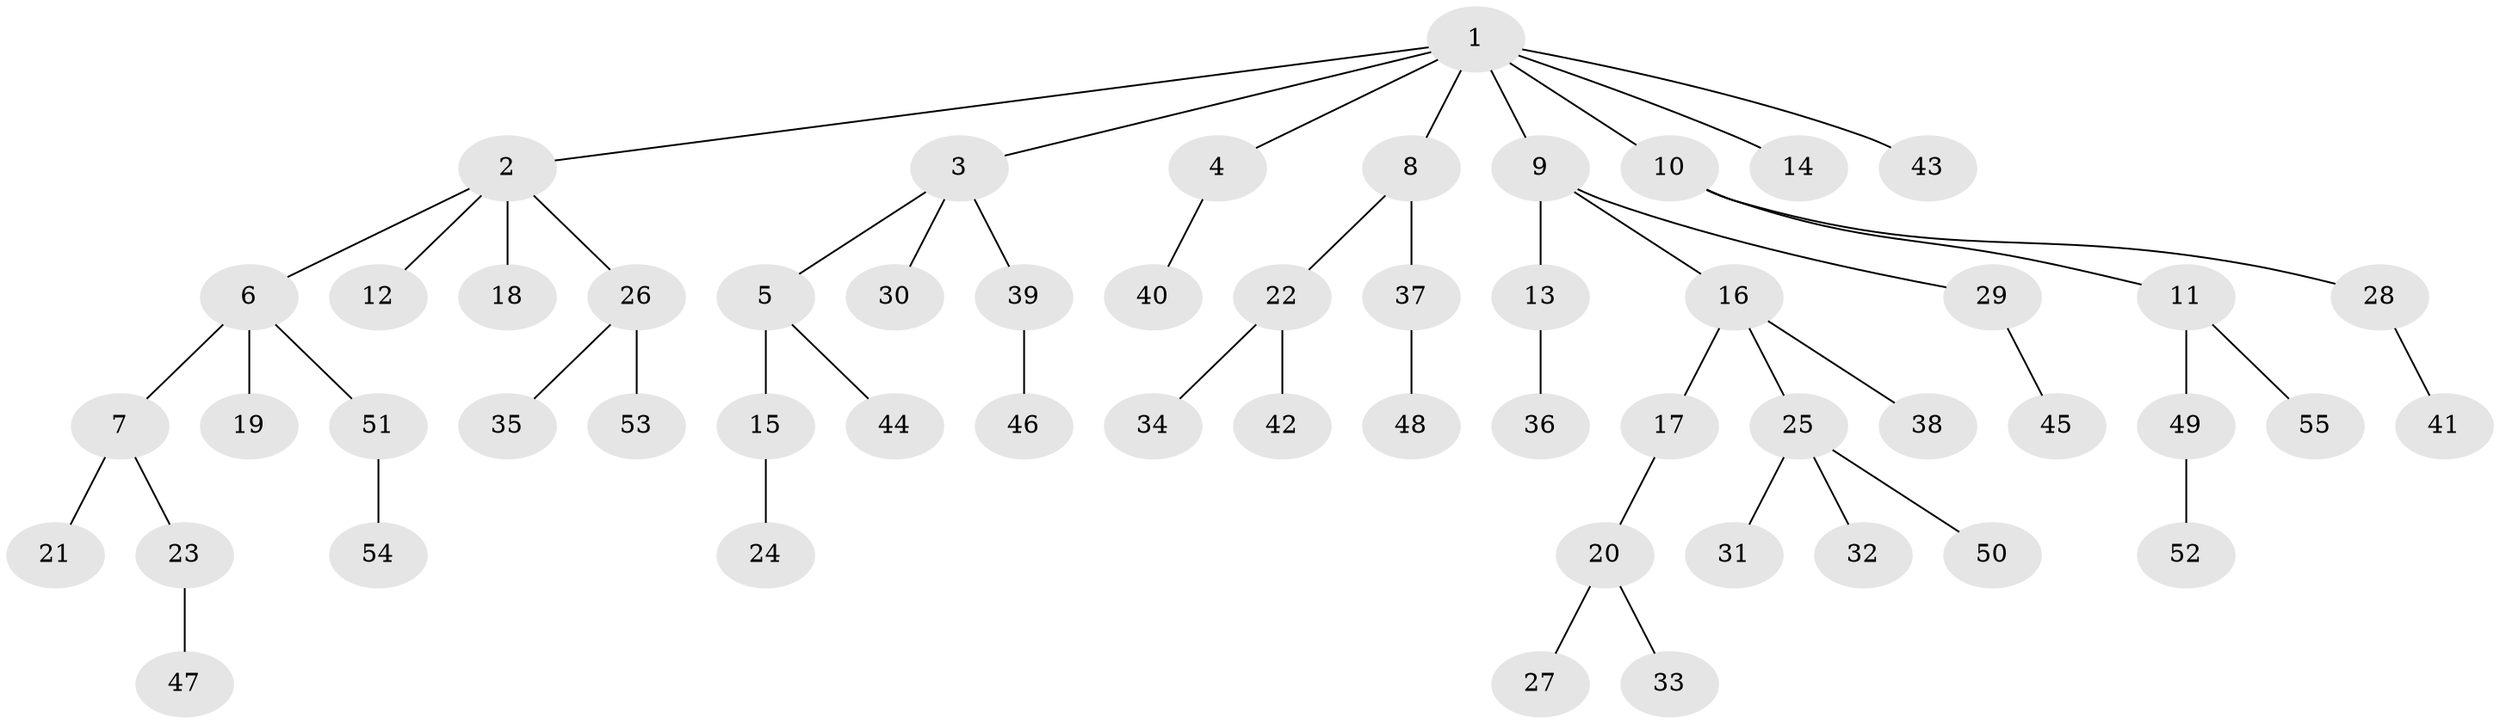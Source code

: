// coarse degree distribution, {7: 0.029411764705882353, 4: 0.058823529411764705, 3: 0.17647058823529413, 1: 0.5, 2: 0.23529411764705882}
// Generated by graph-tools (version 1.1) at 2025/51/03/04/25 22:51:34]
// undirected, 55 vertices, 54 edges
graph export_dot {
  node [color=gray90,style=filled];
  1;
  2;
  3;
  4;
  5;
  6;
  7;
  8;
  9;
  10;
  11;
  12;
  13;
  14;
  15;
  16;
  17;
  18;
  19;
  20;
  21;
  22;
  23;
  24;
  25;
  26;
  27;
  28;
  29;
  30;
  31;
  32;
  33;
  34;
  35;
  36;
  37;
  38;
  39;
  40;
  41;
  42;
  43;
  44;
  45;
  46;
  47;
  48;
  49;
  50;
  51;
  52;
  53;
  54;
  55;
  1 -- 2;
  1 -- 3;
  1 -- 4;
  1 -- 8;
  1 -- 9;
  1 -- 10;
  1 -- 14;
  1 -- 43;
  2 -- 6;
  2 -- 12;
  2 -- 18;
  2 -- 26;
  3 -- 5;
  3 -- 30;
  3 -- 39;
  4 -- 40;
  5 -- 15;
  5 -- 44;
  6 -- 7;
  6 -- 19;
  6 -- 51;
  7 -- 21;
  7 -- 23;
  8 -- 22;
  8 -- 37;
  9 -- 13;
  9 -- 16;
  9 -- 29;
  10 -- 11;
  10 -- 28;
  11 -- 49;
  11 -- 55;
  13 -- 36;
  15 -- 24;
  16 -- 17;
  16 -- 25;
  16 -- 38;
  17 -- 20;
  20 -- 27;
  20 -- 33;
  22 -- 34;
  22 -- 42;
  23 -- 47;
  25 -- 31;
  25 -- 32;
  25 -- 50;
  26 -- 35;
  26 -- 53;
  28 -- 41;
  29 -- 45;
  37 -- 48;
  39 -- 46;
  49 -- 52;
  51 -- 54;
}
